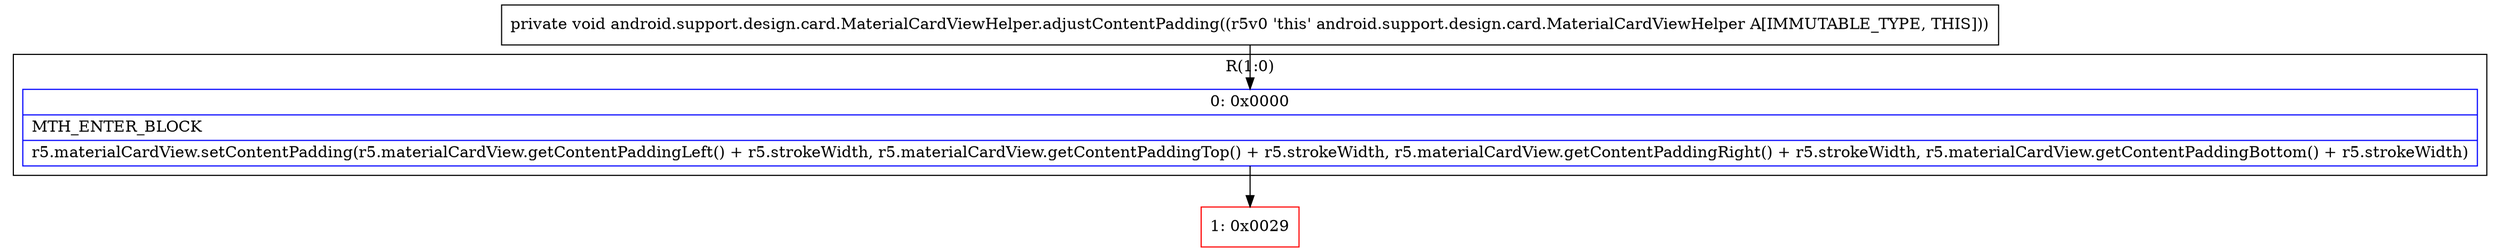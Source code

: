 digraph "CFG forandroid.support.design.card.MaterialCardViewHelper.adjustContentPadding()V" {
subgraph cluster_Region_2121584391 {
label = "R(1:0)";
node [shape=record,color=blue];
Node_0 [shape=record,label="{0\:\ 0x0000|MTH_ENTER_BLOCK\l|r5.materialCardView.setContentPadding(r5.materialCardView.getContentPaddingLeft() + r5.strokeWidth, r5.materialCardView.getContentPaddingTop() + r5.strokeWidth, r5.materialCardView.getContentPaddingRight() + r5.strokeWidth, r5.materialCardView.getContentPaddingBottom() + r5.strokeWidth)\l}"];
}
Node_1 [shape=record,color=red,label="{1\:\ 0x0029}"];
MethodNode[shape=record,label="{private void android.support.design.card.MaterialCardViewHelper.adjustContentPadding((r5v0 'this' android.support.design.card.MaterialCardViewHelper A[IMMUTABLE_TYPE, THIS])) }"];
MethodNode -> Node_0;
Node_0 -> Node_1;
}


